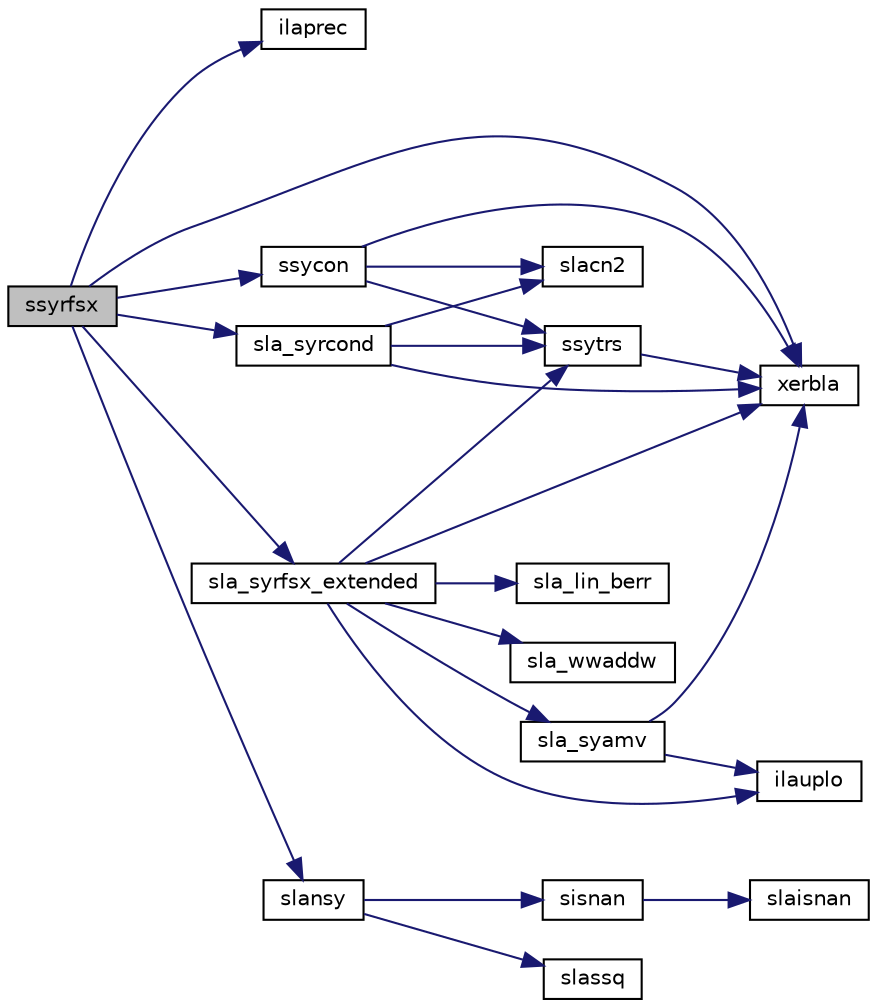 digraph "ssyrfsx"
{
 // LATEX_PDF_SIZE
  edge [fontname="Helvetica",fontsize="10",labelfontname="Helvetica",labelfontsize="10"];
  node [fontname="Helvetica",fontsize="10",shape=record];
  rankdir="LR";
  Node1 [label="ssyrfsx",height=0.2,width=0.4,color="black", fillcolor="grey75", style="filled", fontcolor="black",tooltip="SSYRFSX"];
  Node1 -> Node2 [color="midnightblue",fontsize="10",style="solid",fontname="Helvetica"];
  Node2 [label="ilaprec",height=0.2,width=0.4,color="black", fillcolor="white", style="filled",URL="$ilaprec_8f.html#a6fe244cb80f355ab156ad1df9ffcc478",tooltip="ILAPREC"];
  Node1 -> Node3 [color="midnightblue",fontsize="10",style="solid",fontname="Helvetica"];
  Node3 [label="sla_syrcond",height=0.2,width=0.4,color="black", fillcolor="white", style="filled",URL="$sla__syrcond_8f.html#a2d103aec11d1fe30e887c40f6173da32",tooltip="SLA_SYRCOND estimates the Skeel condition number for a symmetric indefinite matrix."];
  Node3 -> Node4 [color="midnightblue",fontsize="10",style="solid",fontname="Helvetica"];
  Node4 [label="slacn2",height=0.2,width=0.4,color="black", fillcolor="white", style="filled",URL="$slacn2_8f.html#a670bf75845ea8d0f2220f41866c6d294",tooltip="SLACN2 estimates the 1-norm of a square matrix, using reverse communication for evaluating matrix-vec..."];
  Node3 -> Node5 [color="midnightblue",fontsize="10",style="solid",fontname="Helvetica"];
  Node5 [label="ssytrs",height=0.2,width=0.4,color="black", fillcolor="white", style="filled",URL="$ssytrs_8f.html#ae20133a1119b69a7319783ff982c8c62",tooltip="SSYTRS"];
  Node5 -> Node6 [color="midnightblue",fontsize="10",style="solid",fontname="Helvetica"];
  Node6 [label="xerbla",height=0.2,width=0.4,color="black", fillcolor="white", style="filled",URL="$xerbla_8f.html#a377ee61015baf8dea7770b3a404b1c07",tooltip="XERBLA"];
  Node3 -> Node6 [color="midnightblue",fontsize="10",style="solid",fontname="Helvetica"];
  Node1 -> Node7 [color="midnightblue",fontsize="10",style="solid",fontname="Helvetica"];
  Node7 [label="sla_syrfsx_extended",height=0.2,width=0.4,color="black", fillcolor="white", style="filled",URL="$sla__syrfsx__extended_8f.html#a99d1d125b5f45e1007185a8addf408ab",tooltip="SLA_SYRFSX_EXTENDED improves the computed solution to a system of linear equations for symmetric inde..."];
  Node7 -> Node8 [color="midnightblue",fontsize="10",style="solid",fontname="Helvetica"];
  Node8 [label="ilauplo",height=0.2,width=0.4,color="black", fillcolor="white", style="filled",URL="$ilauplo_8f.html#a078a6444f93a0d4e589ca8bb80524313",tooltip="ILAUPLO"];
  Node7 -> Node9 [color="midnightblue",fontsize="10",style="solid",fontname="Helvetica"];
  Node9 [label="sla_lin_berr",height=0.2,width=0.4,color="black", fillcolor="white", style="filled",URL="$sla__lin__berr_8f.html#af01ca9f6b21ce873bd210ad3e58b38fa",tooltip="SLA_LIN_BERR computes a component-wise relative backward error."];
  Node7 -> Node10 [color="midnightblue",fontsize="10",style="solid",fontname="Helvetica"];
  Node10 [label="sla_syamv",height=0.2,width=0.4,color="black", fillcolor="white", style="filled",URL="$sla__syamv_8f.html#a1eb39049af684991f53c9be704fbc56d",tooltip="SLA_SYAMV computes a matrix-vector product using a symmetric indefinite matrix to calculate error bou..."];
  Node10 -> Node8 [color="midnightblue",fontsize="10",style="solid",fontname="Helvetica"];
  Node10 -> Node6 [color="midnightblue",fontsize="10",style="solid",fontname="Helvetica"];
  Node7 -> Node11 [color="midnightblue",fontsize="10",style="solid",fontname="Helvetica"];
  Node11 [label="sla_wwaddw",height=0.2,width=0.4,color="black", fillcolor="white", style="filled",URL="$sla__wwaddw_8f.html#a322e52ebd5568f361fff5e88c75c2c4e",tooltip="SLA_WWADDW adds a vector into a doubled-single vector."];
  Node7 -> Node5 [color="midnightblue",fontsize="10",style="solid",fontname="Helvetica"];
  Node7 -> Node6 [color="midnightblue",fontsize="10",style="solid",fontname="Helvetica"];
  Node1 -> Node12 [color="midnightblue",fontsize="10",style="solid",fontname="Helvetica"];
  Node12 [label="slansy",height=0.2,width=0.4,color="black", fillcolor="white", style="filled",URL="$slansy_8f.html#a611e1beaaad792e0753a47723c8380ed",tooltip="SLANSY returns the value of the 1-norm, or the Frobenius norm, or the infinity norm,..."];
  Node12 -> Node13 [color="midnightblue",fontsize="10",style="solid",fontname="Helvetica"];
  Node13 [label="sisnan",height=0.2,width=0.4,color="black", fillcolor="white", style="filled",URL="$sisnan_8f.html#aeca6bb0411af000e3c883ee744184991",tooltip="SISNAN tests input for NaN."];
  Node13 -> Node14 [color="midnightblue",fontsize="10",style="solid",fontname="Helvetica"];
  Node14 [label="slaisnan",height=0.2,width=0.4,color="black", fillcolor="white", style="filled",URL="$slaisnan_8f.html#a9b6a1036554ed9b7196c641174d6a6da",tooltip="SLAISNAN tests input for NaN by comparing two arguments for inequality."];
  Node12 -> Node15 [color="midnightblue",fontsize="10",style="solid",fontname="Helvetica"];
  Node15 [label="slassq",height=0.2,width=0.4,color="black", fillcolor="white", style="filled",URL="$slassq_8f90.html#a0596b4bfa745d0d1c5817d4790921cda",tooltip="SLASSQ updates a sum of squares represented in scaled form."];
  Node1 -> Node16 [color="midnightblue",fontsize="10",style="solid",fontname="Helvetica"];
  Node16 [label="ssycon",height=0.2,width=0.4,color="black", fillcolor="white", style="filled",URL="$ssycon_8f.html#ab3e2f689a6ee4b436702ace446df4781",tooltip="SSYCON"];
  Node16 -> Node4 [color="midnightblue",fontsize="10",style="solid",fontname="Helvetica"];
  Node16 -> Node5 [color="midnightblue",fontsize="10",style="solid",fontname="Helvetica"];
  Node16 -> Node6 [color="midnightblue",fontsize="10",style="solid",fontname="Helvetica"];
  Node1 -> Node6 [color="midnightblue",fontsize="10",style="solid",fontname="Helvetica"];
}
